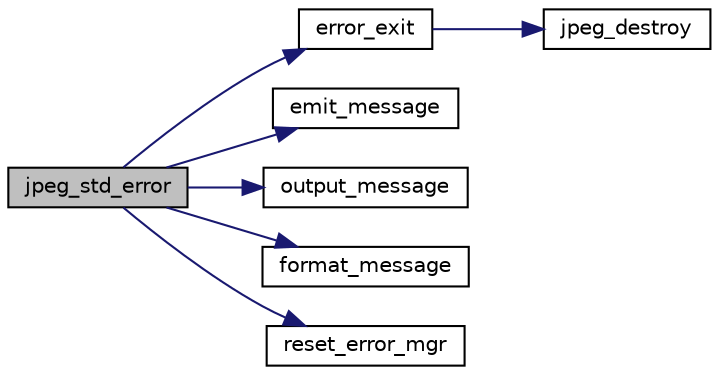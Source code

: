 digraph "jpeg_std_error"
{
 // LATEX_PDF_SIZE
  bgcolor="transparent";
  edge [fontname="Helvetica",fontsize="10",labelfontname="Helvetica",labelfontsize="10"];
  node [fontname="Helvetica",fontsize="10",shape=record];
  rankdir="LR";
  Node19 [label="jpeg_std_error",height=0.2,width=0.4,color="black", fillcolor="grey75", style="filled", fontcolor="black",tooltip=" "];
  Node19 -> Node20 [color="midnightblue",fontsize="10",style="solid"];
  Node20 [label="error_exit",height=0.2,width=0.4,color="black",URL="$jerror_8c.html#ac6efeb7cb80ae59d9ccdf1a16e20b2ff",tooltip=" "];
  Node20 -> Node21 [color="midnightblue",fontsize="10",style="solid"];
  Node21 [label="jpeg_destroy",height=0.2,width=0.4,color="black",URL="$jcomapi_8c.html#a589fdc47a17366b2ad85ee80031c6193",tooltip=" "];
  Node19 -> Node22 [color="midnightblue",fontsize="10",style="solid"];
  Node22 [label="emit_message",height=0.2,width=0.4,color="black",URL="$jerror_8c.html#a0f5ad91b180dbac82fb322091d5b390a",tooltip=" "];
  Node19 -> Node23 [color="midnightblue",fontsize="10",style="solid"];
  Node23 [label="output_message",height=0.2,width=0.4,color="black",URL="$jerror_8c.html#ac726e73416c0b5394af1a4275dd61346",tooltip=" "];
  Node19 -> Node24 [color="midnightblue",fontsize="10",style="solid"];
  Node24 [label="format_message",height=0.2,width=0.4,color="black",URL="$jerror_8c.html#a67e2834aaaecd3d95b274bf47f96cd2a",tooltip=" "];
  Node19 -> Node25 [color="midnightblue",fontsize="10",style="solid"];
  Node25 [label="reset_error_mgr",height=0.2,width=0.4,color="black",URL="$jerror_8c.html#acd2c85048aefc02e56fc620974c5564b",tooltip=" "];
}
